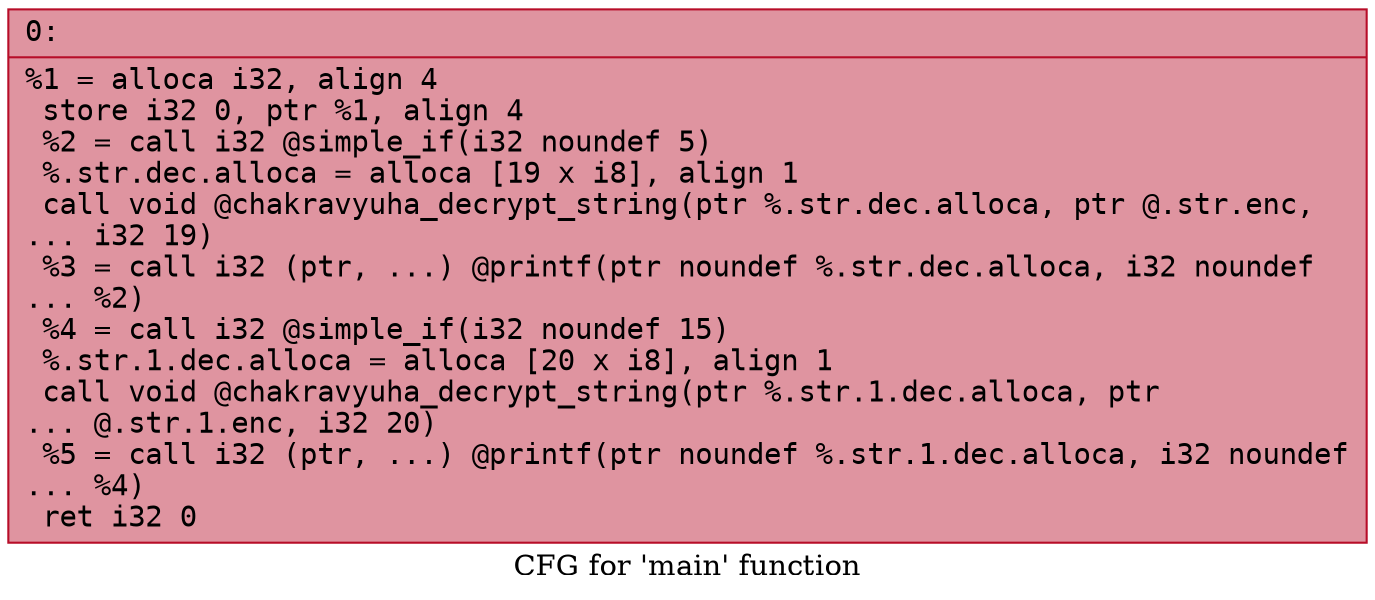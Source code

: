 digraph "CFG for 'main' function" {
	label="CFG for 'main' function";

	Node0x5856dd66f040 [shape=record,color="#b70d28ff", style=filled, fillcolor="#b70d2870" fontname="Courier",label="{0:\l|  %1 = alloca i32, align 4\l  store i32 0, ptr %1, align 4\l  %2 = call i32 @simple_if(i32 noundef 5)\l  %.str.dec.alloca = alloca [19 x i8], align 1\l  call void @chakravyuha_decrypt_string(ptr %.str.dec.alloca, ptr @.str.enc,\l... i32 19)\l  %3 = call i32 (ptr, ...) @printf(ptr noundef %.str.dec.alloca, i32 noundef\l... %2)\l  %4 = call i32 @simple_if(i32 noundef 15)\l  %.str.1.dec.alloca = alloca [20 x i8], align 1\l  call void @chakravyuha_decrypt_string(ptr %.str.1.dec.alloca, ptr\l... @.str.1.enc, i32 20)\l  %5 = call i32 (ptr, ...) @printf(ptr noundef %.str.1.dec.alloca, i32 noundef\l... %4)\l  ret i32 0\l}"];
}
